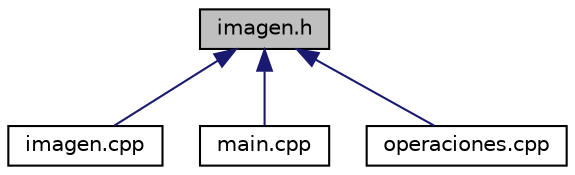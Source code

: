digraph "imagen.h"
{
  edge [fontname="Helvetica",fontsize="10",labelfontname="Helvetica",labelfontsize="10"];
  node [fontname="Helvetica",fontsize="10",shape=record];
  Node2 [label="imagen.h",height=0.2,width=0.4,color="black", fillcolor="grey75", style="filled", fontcolor="black"];
  Node2 -> Node3 [dir="back",color="midnightblue",fontsize="10",style="solid",fontname="Helvetica"];
  Node3 [label="imagen.cpp",height=0.2,width=0.4,color="black", fillcolor="white", style="filled",URL="$imagen_8cpp.html"];
  Node2 -> Node4 [dir="back",color="midnightblue",fontsize="10",style="solid",fontname="Helvetica"];
  Node4 [label="main.cpp",height=0.2,width=0.4,color="black", fillcolor="white", style="filled",URL="$main_8cpp.html",tooltip="Fichero que contiene un switch con varias opciones que tratan con imagenes. "];
  Node2 -> Node5 [dir="back",color="midnightblue",fontsize="10",style="solid",fontname="Helvetica"];
  Node5 [label="operaciones.cpp",height=0.2,width=0.4,color="black", fillcolor="white", style="filled",URL="$operaciones_8cpp.html",tooltip="Fichero que contiene las operaciones que se realizan con las imagenes a partir de ficheros..."];
}
